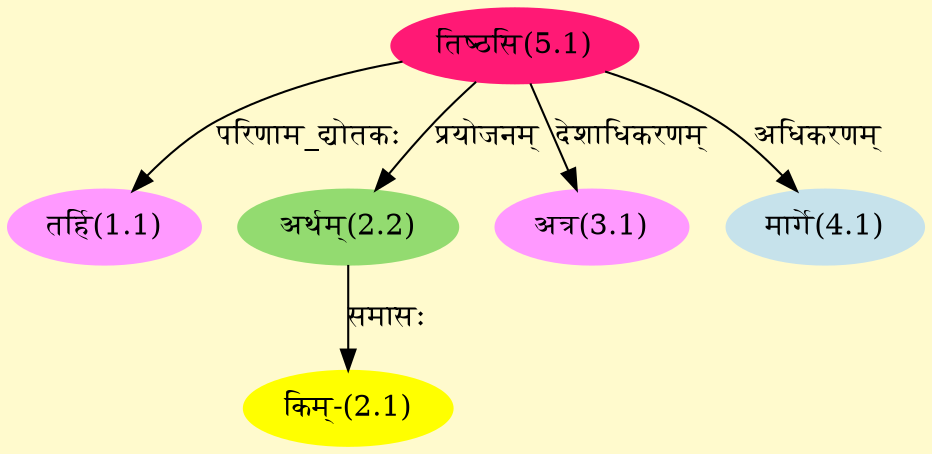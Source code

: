 digraph G{
rankdir=BT;
 compound=true;
 bgcolor="lemonchiffon1";
Node1_1 [style=filled, color="#FF99FF" label = "तर्हि(1.1)"]
Node5_1 [style=filled, color="#FF1975" label = "तिष्ठसि(5.1)"]
Node2_1 [style=filled, color="#FFFF00" label = "किम्-(2.1)"]
Node2_2 [style=filled, color="#93DB70" label = "अर्थम्(2.2)"]
Node3_1 [style=filled, color="#FF99FF" label = "अत्र(3.1)"]
Node4_1 [style=filled, color="#C6E2EB" label = "मार्गे(4.1)"]
/* Start of Relations section */

Node1_1 -> Node5_1 [  label="परिणाम_द्योतकः"  dir="back" ]
Node2_1 -> Node2_2 [  label="समासः"  dir="back" ]
Node2_2 -> Node5_1 [  label="प्रयोजनम्"  dir="back" ]
Node3_1 -> Node5_1 [  label="देशाधिकरणम्"  dir="back" ]
Node4_1 -> Node5_1 [  label="अधिकरणम्"  dir="back" ]
}
